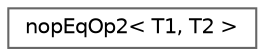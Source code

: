 digraph "Graphical Class Hierarchy"
{
 // LATEX_PDF_SIZE
  bgcolor="transparent";
  edge [fontname=Helvetica,fontsize=10,labelfontname=Helvetica,labelfontsize=10];
  node [fontname=Helvetica,fontsize=10,shape=box,height=0.2,width=0.4];
  rankdir="LR";
  Node0 [id="Node000000",label="nopEqOp2\< T1, T2 \>",height=0.2,width=0.4,color="grey40", fillcolor="white", style="filled",URL="$structFoam_1_1nopEqOp2.html",tooltip=" "];
}
